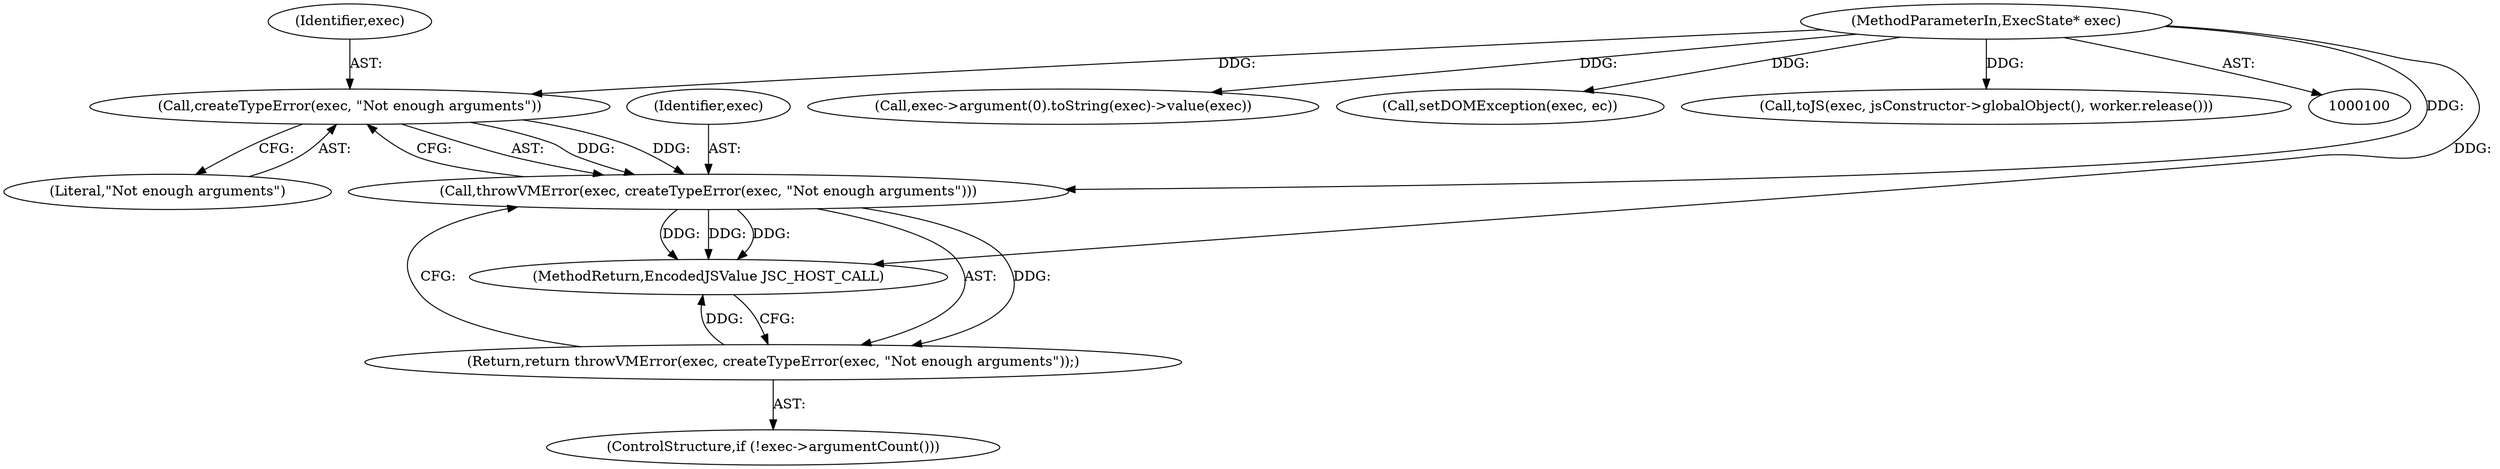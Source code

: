 digraph "0_Chrome_b944f670bb7a8a919daac497a4ea0536c954c201_7@API" {
"1000110" [label="(Call,createTypeError(exec, \"Not enough arguments\"))"];
"1000101" [label="(MethodParameterIn,ExecState* exec)"];
"1000108" [label="(Call,throwVMError(exec, createTypeError(exec, \"Not enough arguments\")))"];
"1000107" [label="(Return,return throwVMError(exec, createTypeError(exec, \"Not enough arguments\"));)"];
"1000108" [label="(Call,throwVMError(exec, createTypeError(exec, \"Not enough arguments\")))"];
"1000107" [label="(Return,return throwVMError(exec, createTypeError(exec, \"Not enough arguments\"));)"];
"1000116" [label="(Call,exec->argument(0).toString(exec)->value(exec))"];
"1000110" [label="(Call,createTypeError(exec, \"Not enough arguments\"))"];
"1000112" [label="(Literal,\"Not enough arguments\")"];
"1000142" [label="(Call,setDOMException(exec, ec))"];
"1000155" [label="(MethodReturn,EncodedJSValue JSC_HOST_CALL)"];
"1000111" [label="(Identifier,exec)"];
"1000109" [label="(Identifier,exec)"];
"1000104" [label="(ControlStructure,if (!exec->argumentCount()))"];
"1000101" [label="(MethodParameterIn,ExecState* exec)"];
"1000151" [label="(Call,toJS(exec, jsConstructor->globalObject(), worker.release()))"];
"1000110" -> "1000108"  [label="AST: "];
"1000110" -> "1000112"  [label="CFG: "];
"1000111" -> "1000110"  [label="AST: "];
"1000112" -> "1000110"  [label="AST: "];
"1000108" -> "1000110"  [label="CFG: "];
"1000110" -> "1000108"  [label="DDG: "];
"1000110" -> "1000108"  [label="DDG: "];
"1000101" -> "1000110"  [label="DDG: "];
"1000101" -> "1000100"  [label="AST: "];
"1000101" -> "1000155"  [label="DDG: "];
"1000101" -> "1000108"  [label="DDG: "];
"1000101" -> "1000116"  [label="DDG: "];
"1000101" -> "1000142"  [label="DDG: "];
"1000101" -> "1000151"  [label="DDG: "];
"1000108" -> "1000107"  [label="AST: "];
"1000109" -> "1000108"  [label="AST: "];
"1000107" -> "1000108"  [label="CFG: "];
"1000108" -> "1000155"  [label="DDG: "];
"1000108" -> "1000155"  [label="DDG: "];
"1000108" -> "1000155"  [label="DDG: "];
"1000108" -> "1000107"  [label="DDG: "];
"1000107" -> "1000104"  [label="AST: "];
"1000155" -> "1000107"  [label="CFG: "];
"1000107" -> "1000155"  [label="DDG: "];
}
